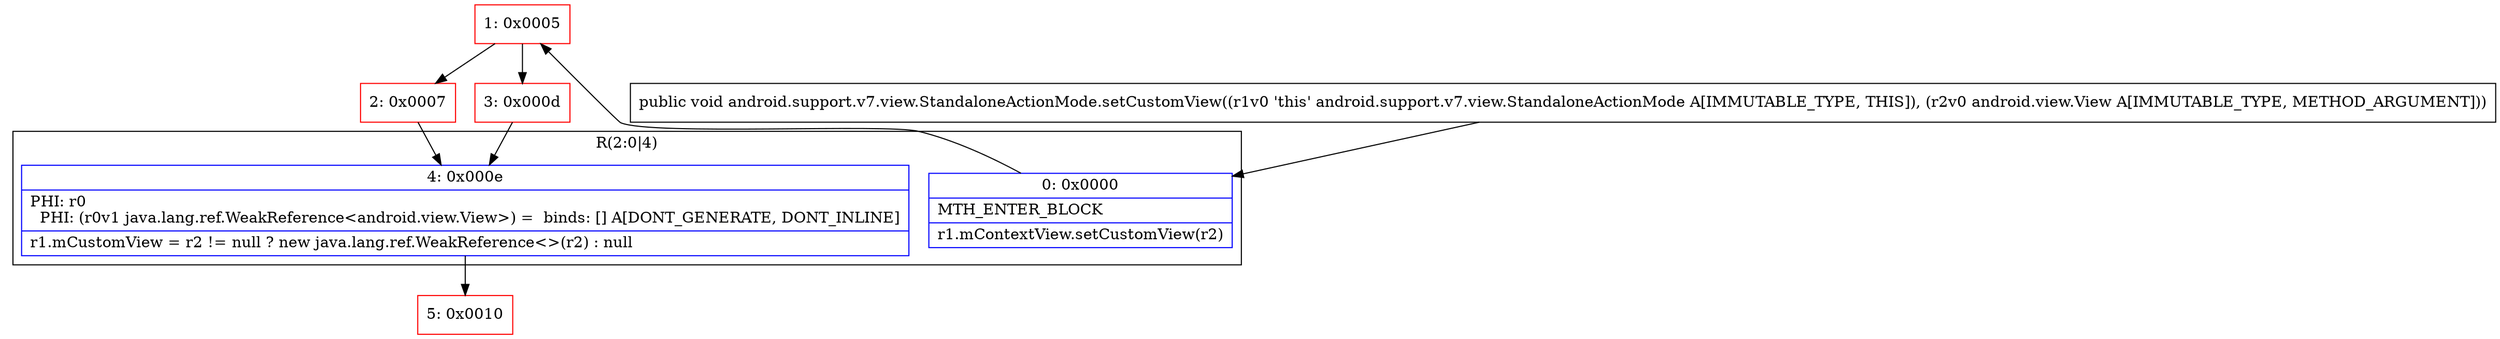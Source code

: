 digraph "CFG forandroid.support.v7.view.StandaloneActionMode.setCustomView(Landroid\/view\/View;)V" {
subgraph cluster_Region_1777218496 {
label = "R(2:0|4)";
node [shape=record,color=blue];
Node_0 [shape=record,label="{0\:\ 0x0000|MTH_ENTER_BLOCK\l|r1.mContextView.setCustomView(r2)\l}"];
Node_4 [shape=record,label="{4\:\ 0x000e|PHI: r0 \l  PHI: (r0v1 java.lang.ref.WeakReference\<android.view.View\>) =  binds: [] A[DONT_GENERATE, DONT_INLINE]\l|r1.mCustomView = r2 != null ? new java.lang.ref.WeakReference\<\>(r2) : null\l}"];
}
Node_1 [shape=record,color=red,label="{1\:\ 0x0005}"];
Node_2 [shape=record,color=red,label="{2\:\ 0x0007}"];
Node_3 [shape=record,color=red,label="{3\:\ 0x000d}"];
Node_5 [shape=record,color=red,label="{5\:\ 0x0010}"];
MethodNode[shape=record,label="{public void android.support.v7.view.StandaloneActionMode.setCustomView((r1v0 'this' android.support.v7.view.StandaloneActionMode A[IMMUTABLE_TYPE, THIS]), (r2v0 android.view.View A[IMMUTABLE_TYPE, METHOD_ARGUMENT])) }"];
MethodNode -> Node_0;
Node_0 -> Node_1;
Node_4 -> Node_5;
Node_1 -> Node_2;
Node_1 -> Node_3;
Node_2 -> Node_4;
Node_3 -> Node_4;
}

